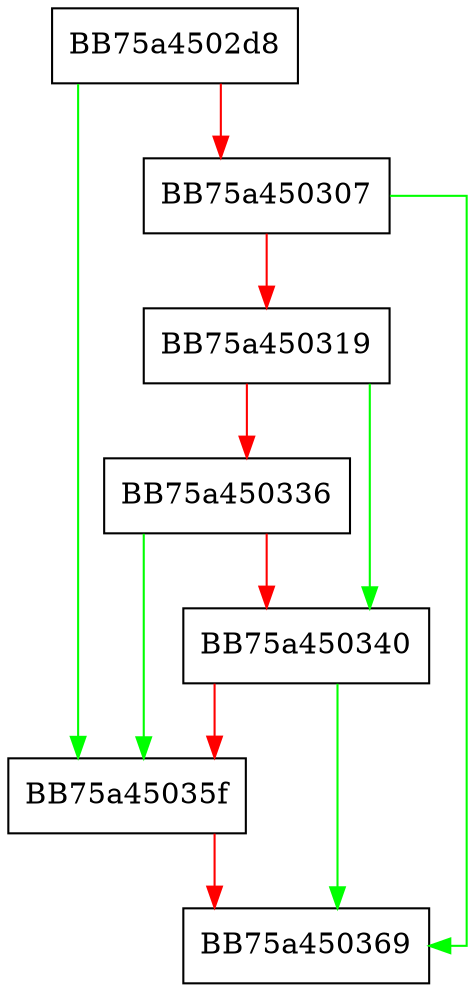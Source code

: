 digraph CreateTlgAggregateSession {
  node [shape="box"];
  graph [splines=ortho];
  BB75a4502d8 -> BB75a45035f [color="green"];
  BB75a4502d8 -> BB75a450307 [color="red"];
  BB75a450307 -> BB75a450369 [color="green"];
  BB75a450307 -> BB75a450319 [color="red"];
  BB75a450319 -> BB75a450340 [color="green"];
  BB75a450319 -> BB75a450336 [color="red"];
  BB75a450336 -> BB75a45035f [color="green"];
  BB75a450336 -> BB75a450340 [color="red"];
  BB75a450340 -> BB75a450369 [color="green"];
  BB75a450340 -> BB75a45035f [color="red"];
  BB75a45035f -> BB75a450369 [color="red"];
}